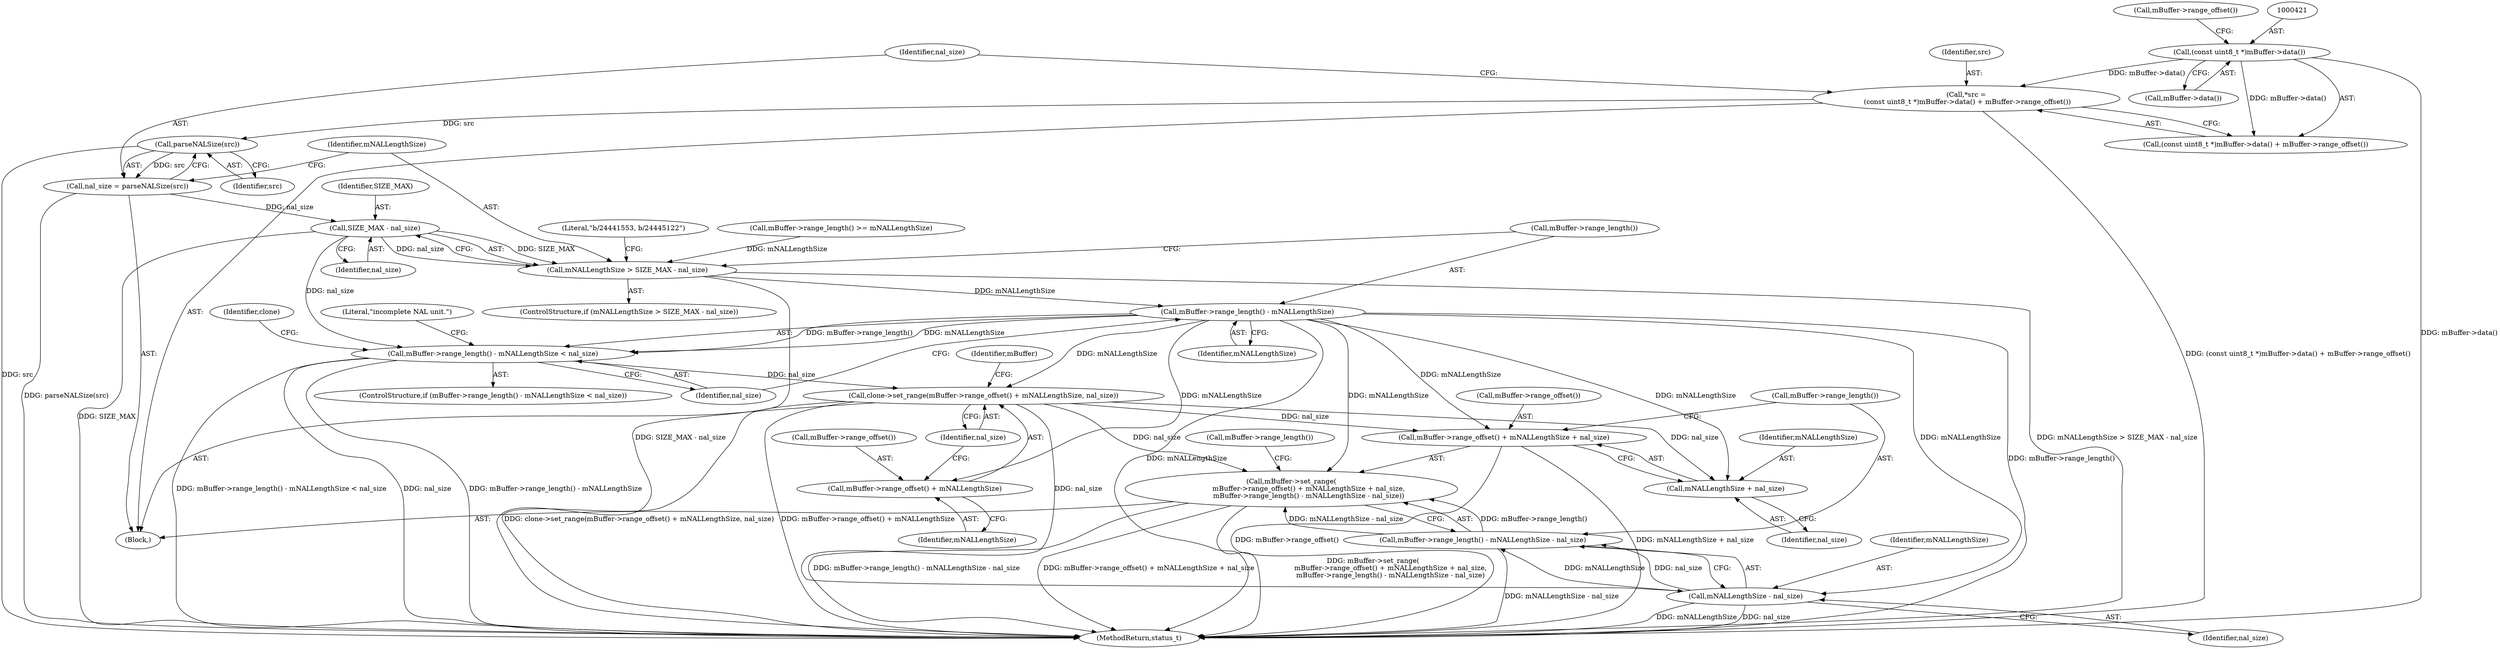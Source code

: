 digraph "0_Android_7a282fb64fef25349e9d341f102d9cea3bf75baf@pointer" {
"1000427" [label="(Call,parseNALSize(src))"];
"1000417" [label="(Call,*src =\n (const uint8_t *)mBuffer->data() + mBuffer->range_offset())"];
"1000420" [label="(Call,(const uint8_t *)mBuffer->data())"];
"1000425" [label="(Call,nal_size = parseNALSize(src))"];
"1000432" [label="(Call,SIZE_MAX - nal_size)"];
"1000430" [label="(Call,mNALLengthSize > SIZE_MAX - nal_size)"];
"1000440" [label="(Call,mBuffer->range_length() - mNALLengthSize)"];
"1000439" [label="(Call,mBuffer->range_length() - mNALLengthSize < nal_size)"];
"1000461" [label="(Call,clone->set_range(mBuffer->range_offset() + mNALLengthSize, nal_size))"];
"1000470" [label="(Call,mBuffer->set_range(\n                mBuffer->range_offset() + mNALLengthSize + nal_size,\n                mBuffer->range_length() - mNALLengthSize - nal_size))"];
"1000471" [label="(Call,mBuffer->range_offset() + mNALLengthSize + nal_size)"];
"1000473" [label="(Call,mNALLengthSize + nal_size)"];
"1000478" [label="(Call,mNALLengthSize - nal_size)"];
"1000476" [label="(Call,mBuffer->range_length() - mNALLengthSize - nal_size)"];
"1000462" [label="(Call,mBuffer->range_offset() + mNALLengthSize)"];
"1000419" [label="(Call,(const uint8_t *)mBuffer->data() + mBuffer->range_offset())"];
"1000461" [label="(Call,clone->set_range(mBuffer->range_offset() + mNALLengthSize, nal_size))"];
"1000477" [label="(Call,mBuffer->range_length())"];
"1000429" [label="(ControlStructure,if (mNALLengthSize > SIZE_MAX - nal_size))"];
"1000470" [label="(Call,mBuffer->set_range(\n                mBuffer->range_offset() + mNALLengthSize + nal_size,\n                mBuffer->range_length() - mNALLengthSize - nal_size))"];
"1000480" [label="(Identifier,nal_size)"];
"1000446" [label="(Literal,\"incomplete NAL unit.\")"];
"1000472" [label="(Call,mBuffer->range_offset())"];
"1000439" [label="(Call,mBuffer->range_length() - mNALLengthSize < nal_size)"];
"1000437" [label="(Literal,\"b/24441553, b/24445122\")"];
"1000328" [label="(Block,)"];
"1000465" [label="(Identifier,nal_size)"];
"1000433" [label="(Identifier,SIZE_MAX)"];
"1000443" [label="(Identifier,nal_size)"];
"1000468" [label="(Identifier,mBuffer)"];
"1000483" [label="(Call,mBuffer->range_length())"];
"1000766" [label="(MethodReturn,status_t)"];
"1000438" [label="(ControlStructure,if (mBuffer->range_length() - mNALLengthSize < nal_size))"];
"1000434" [label="(Identifier,nal_size)"];
"1000428" [label="(Identifier,src)"];
"1000441" [label="(Call,mBuffer->range_length())"];
"1000478" [label="(Call,mNALLengthSize - nal_size)"];
"1000422" [label="(Call,mBuffer->data())"];
"1000442" [label="(Identifier,mNALLengthSize)"];
"1000425" [label="(Call,nal_size = parseNALSize(src))"];
"1000427" [label="(Call,parseNALSize(src))"];
"1000462" [label="(Call,mBuffer->range_offset() + mNALLengthSize)"];
"1000471" [label="(Call,mBuffer->range_offset() + mNALLengthSize + nal_size)"];
"1000464" [label="(Identifier,mNALLengthSize)"];
"1000431" [label="(Identifier,mNALLengthSize)"];
"1000430" [label="(Call,mNALLengthSize > SIZE_MAX - nal_size)"];
"1000473" [label="(Call,mNALLengthSize + nal_size)"];
"1000423" [label="(Call,mBuffer->range_offset())"];
"1000413" [label="(Call,mBuffer->range_length() >= mNALLengthSize)"];
"1000432" [label="(Call,SIZE_MAX - nal_size)"];
"1000455" [label="(Identifier,clone)"];
"1000476" [label="(Call,mBuffer->range_length() - mNALLengthSize - nal_size)"];
"1000417" [label="(Call,*src =\n (const uint8_t *)mBuffer->data() + mBuffer->range_offset())"];
"1000475" [label="(Identifier,nal_size)"];
"1000474" [label="(Identifier,mNALLengthSize)"];
"1000426" [label="(Identifier,nal_size)"];
"1000479" [label="(Identifier,mNALLengthSize)"];
"1000420" [label="(Call,(const uint8_t *)mBuffer->data())"];
"1000418" [label="(Identifier,src)"];
"1000440" [label="(Call,mBuffer->range_length() - mNALLengthSize)"];
"1000463" [label="(Call,mBuffer->range_offset())"];
"1000427" -> "1000425"  [label="AST: "];
"1000427" -> "1000428"  [label="CFG: "];
"1000428" -> "1000427"  [label="AST: "];
"1000425" -> "1000427"  [label="CFG: "];
"1000427" -> "1000766"  [label="DDG: src"];
"1000427" -> "1000425"  [label="DDG: src"];
"1000417" -> "1000427"  [label="DDG: src"];
"1000417" -> "1000328"  [label="AST: "];
"1000417" -> "1000419"  [label="CFG: "];
"1000418" -> "1000417"  [label="AST: "];
"1000419" -> "1000417"  [label="AST: "];
"1000426" -> "1000417"  [label="CFG: "];
"1000417" -> "1000766"  [label="DDG: (const uint8_t *)mBuffer->data() + mBuffer->range_offset()"];
"1000420" -> "1000417"  [label="DDG: mBuffer->data()"];
"1000420" -> "1000419"  [label="AST: "];
"1000420" -> "1000422"  [label="CFG: "];
"1000421" -> "1000420"  [label="AST: "];
"1000422" -> "1000420"  [label="AST: "];
"1000423" -> "1000420"  [label="CFG: "];
"1000420" -> "1000766"  [label="DDG: mBuffer->data()"];
"1000420" -> "1000419"  [label="DDG: mBuffer->data()"];
"1000425" -> "1000328"  [label="AST: "];
"1000426" -> "1000425"  [label="AST: "];
"1000431" -> "1000425"  [label="CFG: "];
"1000425" -> "1000766"  [label="DDG: parseNALSize(src)"];
"1000425" -> "1000432"  [label="DDG: nal_size"];
"1000432" -> "1000430"  [label="AST: "];
"1000432" -> "1000434"  [label="CFG: "];
"1000433" -> "1000432"  [label="AST: "];
"1000434" -> "1000432"  [label="AST: "];
"1000430" -> "1000432"  [label="CFG: "];
"1000432" -> "1000766"  [label="DDG: SIZE_MAX"];
"1000432" -> "1000430"  [label="DDG: SIZE_MAX"];
"1000432" -> "1000430"  [label="DDG: nal_size"];
"1000432" -> "1000439"  [label="DDG: nal_size"];
"1000430" -> "1000429"  [label="AST: "];
"1000431" -> "1000430"  [label="AST: "];
"1000437" -> "1000430"  [label="CFG: "];
"1000441" -> "1000430"  [label="CFG: "];
"1000430" -> "1000766"  [label="DDG: SIZE_MAX - nal_size"];
"1000430" -> "1000766"  [label="DDG: mNALLengthSize > SIZE_MAX - nal_size"];
"1000413" -> "1000430"  [label="DDG: mNALLengthSize"];
"1000430" -> "1000440"  [label="DDG: mNALLengthSize"];
"1000440" -> "1000439"  [label="AST: "];
"1000440" -> "1000442"  [label="CFG: "];
"1000441" -> "1000440"  [label="AST: "];
"1000442" -> "1000440"  [label="AST: "];
"1000443" -> "1000440"  [label="CFG: "];
"1000440" -> "1000766"  [label="DDG: mNALLengthSize"];
"1000440" -> "1000766"  [label="DDG: mBuffer->range_length()"];
"1000440" -> "1000439"  [label="DDG: mBuffer->range_length()"];
"1000440" -> "1000439"  [label="DDG: mNALLengthSize"];
"1000440" -> "1000461"  [label="DDG: mNALLengthSize"];
"1000440" -> "1000462"  [label="DDG: mNALLengthSize"];
"1000440" -> "1000470"  [label="DDG: mNALLengthSize"];
"1000440" -> "1000471"  [label="DDG: mNALLengthSize"];
"1000440" -> "1000473"  [label="DDG: mNALLengthSize"];
"1000440" -> "1000478"  [label="DDG: mNALLengthSize"];
"1000439" -> "1000438"  [label="AST: "];
"1000439" -> "1000443"  [label="CFG: "];
"1000443" -> "1000439"  [label="AST: "];
"1000446" -> "1000439"  [label="CFG: "];
"1000455" -> "1000439"  [label="CFG: "];
"1000439" -> "1000766"  [label="DDG: nal_size"];
"1000439" -> "1000766"  [label="DDG: mBuffer->range_length() - mNALLengthSize"];
"1000439" -> "1000766"  [label="DDG: mBuffer->range_length() - mNALLengthSize < nal_size"];
"1000439" -> "1000461"  [label="DDG: nal_size"];
"1000461" -> "1000328"  [label="AST: "];
"1000461" -> "1000465"  [label="CFG: "];
"1000462" -> "1000461"  [label="AST: "];
"1000465" -> "1000461"  [label="AST: "];
"1000468" -> "1000461"  [label="CFG: "];
"1000461" -> "1000766"  [label="DDG: clone->set_range(mBuffer->range_offset() + mNALLengthSize, nal_size)"];
"1000461" -> "1000766"  [label="DDG: mBuffer->range_offset() + mNALLengthSize"];
"1000461" -> "1000470"  [label="DDG: nal_size"];
"1000461" -> "1000471"  [label="DDG: nal_size"];
"1000461" -> "1000473"  [label="DDG: nal_size"];
"1000461" -> "1000478"  [label="DDG: nal_size"];
"1000470" -> "1000328"  [label="AST: "];
"1000470" -> "1000476"  [label="CFG: "];
"1000471" -> "1000470"  [label="AST: "];
"1000476" -> "1000470"  [label="AST: "];
"1000483" -> "1000470"  [label="CFG: "];
"1000470" -> "1000766"  [label="DDG: mBuffer->range_length() - mNALLengthSize - nal_size"];
"1000470" -> "1000766"  [label="DDG: mBuffer->range_offset() + mNALLengthSize + nal_size"];
"1000470" -> "1000766"  [label="DDG: mBuffer->set_range(\n                mBuffer->range_offset() + mNALLengthSize + nal_size,\n                mBuffer->range_length() - mNALLengthSize - nal_size)"];
"1000476" -> "1000470"  [label="DDG: mBuffer->range_length()"];
"1000476" -> "1000470"  [label="DDG: mNALLengthSize - nal_size"];
"1000471" -> "1000473"  [label="CFG: "];
"1000472" -> "1000471"  [label="AST: "];
"1000473" -> "1000471"  [label="AST: "];
"1000477" -> "1000471"  [label="CFG: "];
"1000471" -> "1000766"  [label="DDG: mBuffer->range_offset()"];
"1000471" -> "1000766"  [label="DDG: mNALLengthSize + nal_size"];
"1000473" -> "1000475"  [label="CFG: "];
"1000474" -> "1000473"  [label="AST: "];
"1000475" -> "1000473"  [label="AST: "];
"1000478" -> "1000476"  [label="AST: "];
"1000478" -> "1000480"  [label="CFG: "];
"1000479" -> "1000478"  [label="AST: "];
"1000480" -> "1000478"  [label="AST: "];
"1000476" -> "1000478"  [label="CFG: "];
"1000478" -> "1000766"  [label="DDG: mNALLengthSize"];
"1000478" -> "1000766"  [label="DDG: nal_size"];
"1000478" -> "1000476"  [label="DDG: mNALLengthSize"];
"1000478" -> "1000476"  [label="DDG: nal_size"];
"1000477" -> "1000476"  [label="AST: "];
"1000476" -> "1000766"  [label="DDG: mNALLengthSize - nal_size"];
"1000462" -> "1000464"  [label="CFG: "];
"1000463" -> "1000462"  [label="AST: "];
"1000464" -> "1000462"  [label="AST: "];
"1000465" -> "1000462"  [label="CFG: "];
}

